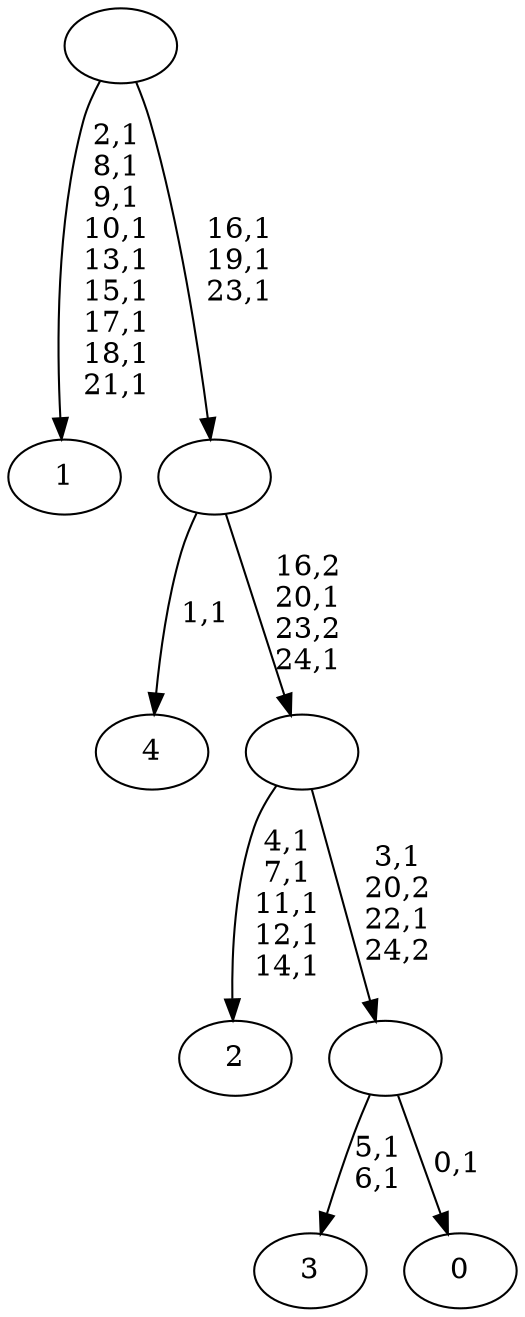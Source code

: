 digraph T {
	30 [label="4"]
	28 [label="3"]
	25 [label="2"]
	19 [label="1"]
	9 [label="0"]
	7 [label=""]
	5 [label=""]
	3 [label=""]
	0 [label=""]
	7 -> 9 [label="0,1"]
	7 -> 28 [label="5,1\n6,1"]
	5 -> 7 [label="3,1\n20,2\n22,1\n24,2"]
	5 -> 25 [label="4,1\n7,1\n11,1\n12,1\n14,1"]
	3 -> 5 [label="16,2\n20,1\n23,2\n24,1"]
	3 -> 30 [label="1,1"]
	0 -> 3 [label="16,1\n19,1\n23,1"]
	0 -> 19 [label="2,1\n8,1\n9,1\n10,1\n13,1\n15,1\n17,1\n18,1\n21,1"]
}
